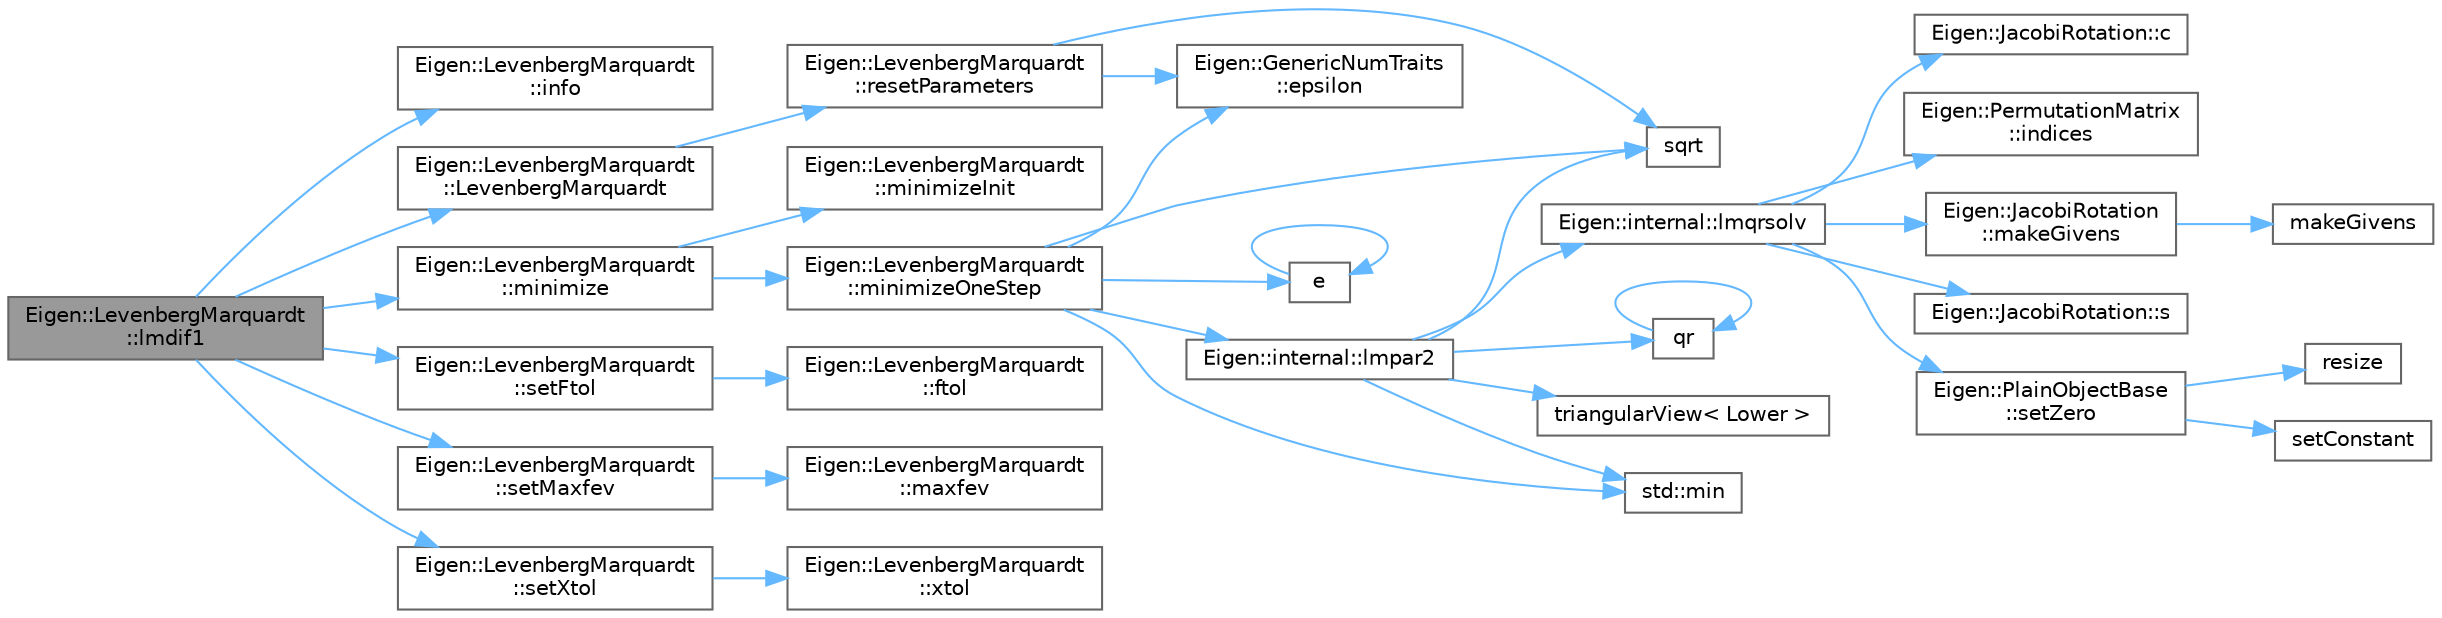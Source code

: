digraph "Eigen::LevenbergMarquardt::lmdif1"
{
 // LATEX_PDF_SIZE
  bgcolor="transparent";
  edge [fontname=Helvetica,fontsize=10,labelfontname=Helvetica,labelfontsize=10];
  node [fontname=Helvetica,fontsize=10,shape=box,height=0.2,width=0.4];
  rankdir="LR";
  Node1 [id="Node000001",label="Eigen::LevenbergMarquardt\l::lmdif1",height=0.2,width=0.4,color="gray40", fillcolor="grey60", style="filled", fontcolor="black",tooltip=" "];
  Node1 -> Node2 [id="edge35_Node000001_Node000002",color="steelblue1",style="solid",tooltip=" "];
  Node2 [id="Node000002",label="Eigen::LevenbergMarquardt\l::info",height=0.2,width=0.4,color="grey40", fillcolor="white", style="filled",URL="$class_eigen_1_1_levenberg_marquardt.html#ae65bdccd2487989ae9b25f9c2e9dfab9",tooltip="Reports whether the minimization was successful"];
  Node1 -> Node3 [id="edge36_Node000001_Node000003",color="steelblue1",style="solid",tooltip=" "];
  Node3 [id="Node000003",label="Eigen::LevenbergMarquardt\l::LevenbergMarquardt",height=0.2,width=0.4,color="grey40", fillcolor="white", style="filled",URL="$class_eigen_1_1_levenberg_marquardt.html#ac6f47b62a823190b3e28b3eb634e1cca",tooltip=" "];
  Node3 -> Node4 [id="edge37_Node000003_Node000004",color="steelblue1",style="solid",tooltip=" "];
  Node4 [id="Node000004",label="Eigen::LevenbergMarquardt\l::resetParameters",height=0.2,width=0.4,color="grey40", fillcolor="white", style="filled",URL="$class_eigen_1_1_levenberg_marquardt.html#a16172a2048058ea0a908213a7b0f8971",tooltip=" "];
  Node4 -> Node5 [id="edge38_Node000004_Node000005",color="steelblue1",style="solid",tooltip=" "];
  Node5 [id="Node000005",label="Eigen::GenericNumTraits\l::epsilon",height=0.2,width=0.4,color="grey40", fillcolor="white", style="filled",URL="$struct_eigen_1_1_generic_num_traits.html#aadcf7fa75b2bc9a0e461a3b851d836a7",tooltip=" "];
  Node4 -> Node6 [id="edge39_Node000004_Node000006",color="steelblue1",style="solid",tooltip=" "];
  Node6 [id="Node000006",label="sqrt",height=0.2,width=0.4,color="grey40", fillcolor="white", style="filled",URL="$_array_cwise_unary_ops_8h.html#a656b9217a2fcb6de59dc8d1eb3079cc7",tooltip=" "];
  Node1 -> Node7 [id="edge40_Node000001_Node000007",color="steelblue1",style="solid",tooltip=" "];
  Node7 [id="Node000007",label="Eigen::LevenbergMarquardt\l::minimize",height=0.2,width=0.4,color="grey40", fillcolor="white", style="filled",URL="$class_eigen_1_1_levenberg_marquardt.html#a5c1ef387601af15f7d2474165bb82865",tooltip=" "];
  Node7 -> Node8 [id="edge41_Node000007_Node000008",color="steelblue1",style="solid",tooltip=" "];
  Node8 [id="Node000008",label="Eigen::LevenbergMarquardt\l::minimizeInit",height=0.2,width=0.4,color="grey40", fillcolor="white", style="filled",URL="$class_eigen_1_1_levenberg_marquardt.html#ad1b2467f6143a874e023416db0832810",tooltip=" "];
  Node7 -> Node9 [id="edge42_Node000007_Node000009",color="steelblue1",style="solid",tooltip=" "];
  Node9 [id="Node000009",label="Eigen::LevenbergMarquardt\l::minimizeOneStep",height=0.2,width=0.4,color="grey40", fillcolor="white", style="filled",URL="$class_eigen_1_1_levenberg_marquardt.html#a1347316132f0bd7bf2541788d9e12637",tooltip=" "];
  Node9 -> Node10 [id="edge43_Node000009_Node000010",color="steelblue1",style="solid",tooltip=" "];
  Node10 [id="Node000010",label="e",height=0.2,width=0.4,color="grey40", fillcolor="white", style="filled",URL="$_cwise__array__power__array_8cpp.html#a9cb86ff854760bf91a154f2724a9101d",tooltip=" "];
  Node10 -> Node10 [id="edge44_Node000010_Node000010",color="steelblue1",style="solid",tooltip=" "];
  Node9 -> Node5 [id="edge45_Node000009_Node000005",color="steelblue1",style="solid",tooltip=" "];
  Node9 -> Node11 [id="edge46_Node000009_Node000011",color="steelblue1",style="solid",tooltip=" "];
  Node11 [id="Node000011",label="Eigen::internal::lmpar2",height=0.2,width=0.4,color="grey40", fillcolor="white", style="filled",URL="$namespace_eigen_1_1internal.html#aba45e9db6efca39c2cd2ed9ea8911acf",tooltip=" "];
  Node11 -> Node12 [id="edge47_Node000011_Node000012",color="steelblue1",style="solid",tooltip=" "];
  Node12 [id="Node000012",label="Eigen::internal::lmqrsolv",height=0.2,width=0.4,color="grey40", fillcolor="white", style="filled",URL="$namespace_eigen_1_1internal.html#ab6f7b3c81c7f67d6d9e6f01a51c70da9",tooltip=" "];
  Node12 -> Node13 [id="edge48_Node000012_Node000013",color="steelblue1",style="solid",tooltip=" "];
  Node13 [id="Node000013",label="Eigen::JacobiRotation::c",height=0.2,width=0.4,color="grey40", fillcolor="white", style="filled",URL="$class_eigen_1_1_jacobi_rotation.html#a80c1093ffb0f0d595796c8dcb1c2176e",tooltip=" "];
  Node12 -> Node14 [id="edge49_Node000012_Node000014",color="steelblue1",style="solid",tooltip=" "];
  Node14 [id="Node000014",label="Eigen::PermutationMatrix\l::indices",height=0.2,width=0.4,color="grey40", fillcolor="white", style="filled",URL="$class_eigen_1_1_permutation_matrix.html#a9a2ae1608cc19e77e77863fce02f9066",tooltip=" "];
  Node12 -> Node15 [id="edge50_Node000012_Node000015",color="steelblue1",style="solid",tooltip=" "];
  Node15 [id="Node000015",label="Eigen::JacobiRotation\l::makeGivens",height=0.2,width=0.4,color="grey40", fillcolor="white", style="filled",URL="$class_eigen_1_1_jacobi_rotation.html#adb5bcb0d28a95e39ca31c2c17e866092",tooltip=" "];
  Node15 -> Node16 [id="edge51_Node000015_Node000016",color="steelblue1",style="solid",tooltip=" "];
  Node16 [id="Node000016",label="makeGivens",height=0.2,width=0.4,color="grey40", fillcolor="white", style="filled",URL="$_jacobi__make_givens_8cpp.html#a0aa5183a6b3e0f2ce0c01542d20c4d69",tooltip=" "];
  Node12 -> Node17 [id="edge52_Node000012_Node000017",color="steelblue1",style="solid",tooltip=" "];
  Node17 [id="Node000017",label="Eigen::JacobiRotation::s",height=0.2,width=0.4,color="grey40", fillcolor="white", style="filled",URL="$class_eigen_1_1_jacobi_rotation.html#a4d6694475f3ee8f34795c4a8042d987f",tooltip=" "];
  Node12 -> Node18 [id="edge53_Node000012_Node000018",color="steelblue1",style="solid",tooltip=" "];
  Node18 [id="Node000018",label="Eigen::PlainObjectBase\l::setZero",height=0.2,width=0.4,color="grey40", fillcolor="white", style="filled",URL="$class_eigen_1_1_plain_object_base.html#ac21ad5f989f320e46958b75ac8d9a1da",tooltip=" "];
  Node18 -> Node19 [id="edge54_Node000018_Node000019",color="steelblue1",style="solid",tooltip=" "];
  Node19 [id="Node000019",label="resize",height=0.2,width=0.4,color="grey40", fillcolor="white", style="filled",URL="$_matrix__resize__int_8cpp.html#a768dd1b4259f262bcd4cab5e61afcea1",tooltip=" "];
  Node18 -> Node20 [id="edge55_Node000018_Node000020",color="steelblue1",style="solid",tooltip=" "];
  Node20 [id="Node000020",label="setConstant",height=0.2,width=0.4,color="grey40", fillcolor="white", style="filled",URL="$_matrix__set_constant__int_8cpp.html#a76d9bdf892e002d33c2bbf3c5bf8ca5b",tooltip=" "];
  Node11 -> Node21 [id="edge56_Node000011_Node000021",color="steelblue1",style="solid",tooltip=" "];
  Node21 [id="Node000021",label="std::min",height=0.2,width=0.4,color="grey40", fillcolor="white", style="filled",URL="$namespacestd.html#ac7b9885417769949d76890454b6d072e",tooltip=" "];
  Node11 -> Node22 [id="edge57_Node000011_Node000022",color="steelblue1",style="solid",tooltip=" "];
  Node22 [id="Node000022",label="qr",height=0.2,width=0.4,color="grey40", fillcolor="white", style="filled",URL="$_householder_q_r__householder_q_8cpp.html#ab766ef1a187400b0619104b16613d3cf",tooltip=" "];
  Node22 -> Node22 [id="edge58_Node000022_Node000022",color="steelblue1",style="solid",tooltip=" "];
  Node11 -> Node6 [id="edge59_Node000011_Node000006",color="steelblue1",style="solid",tooltip=" "];
  Node11 -> Node23 [id="edge60_Node000011_Node000023",color="steelblue1",style="solid",tooltip=" "];
  Node23 [id="Node000023",label="triangularView\< Lower \>",height=0.2,width=0.4,color="grey40", fillcolor="white", style="filled",URL="$eigen-3_83_87_2lapack_2cholesky_8cpp.html#accba35e157cff07f839ca4634f76c472",tooltip=" "];
  Node9 -> Node21 [id="edge61_Node000009_Node000021",color="steelblue1",style="solid",tooltip=" "];
  Node9 -> Node6 [id="edge62_Node000009_Node000006",color="steelblue1",style="solid",tooltip=" "];
  Node1 -> Node24 [id="edge63_Node000001_Node000024",color="steelblue1",style="solid",tooltip=" "];
  Node24 [id="Node000024",label="Eigen::LevenbergMarquardt\l::setFtol",height=0.2,width=0.4,color="grey40", fillcolor="white", style="filled",URL="$class_eigen_1_1_levenberg_marquardt.html#a09c0852c6a4534b84a16ac5d9c631c12",tooltip=" "];
  Node24 -> Node25 [id="edge64_Node000024_Node000025",color="steelblue1",style="solid",tooltip=" "];
  Node25 [id="Node000025",label="Eigen::LevenbergMarquardt\l::ftol",height=0.2,width=0.4,color="grey40", fillcolor="white", style="filled",URL="$class_eigen_1_1_levenberg_marquardt.html#a957ac071ec775779bb03d10b463ddfbc",tooltip=" "];
  Node1 -> Node26 [id="edge65_Node000001_Node000026",color="steelblue1",style="solid",tooltip=" "];
  Node26 [id="Node000026",label="Eigen::LevenbergMarquardt\l::setMaxfev",height=0.2,width=0.4,color="grey40", fillcolor="white", style="filled",URL="$class_eigen_1_1_levenberg_marquardt.html#af072d0f89c44415d8ed284df8b4a634a",tooltip=" "];
  Node26 -> Node27 [id="edge66_Node000026_Node000027",color="steelblue1",style="solid",tooltip=" "];
  Node27 [id="Node000027",label="Eigen::LevenbergMarquardt\l::maxfev",height=0.2,width=0.4,color="grey40", fillcolor="white", style="filled",URL="$class_eigen_1_1_levenberg_marquardt.html#a495894dde1fedfba97721f6b4a076901",tooltip=" "];
  Node1 -> Node28 [id="edge67_Node000001_Node000028",color="steelblue1",style="solid",tooltip=" "];
  Node28 [id="Node000028",label="Eigen::LevenbergMarquardt\l::setXtol",height=0.2,width=0.4,color="grey40", fillcolor="white", style="filled",URL="$class_eigen_1_1_levenberg_marquardt.html#a691b571366630f1329d2de7a5e40e7a5",tooltip=" "];
  Node28 -> Node29 [id="edge68_Node000028_Node000029",color="steelblue1",style="solid",tooltip=" "];
  Node29 [id="Node000029",label="Eigen::LevenbergMarquardt\l::xtol",height=0.2,width=0.4,color="grey40", fillcolor="white", style="filled",URL="$class_eigen_1_1_levenberg_marquardt.html#a25a7629ea877d8f08670536b3d234897",tooltip=" "];
}
